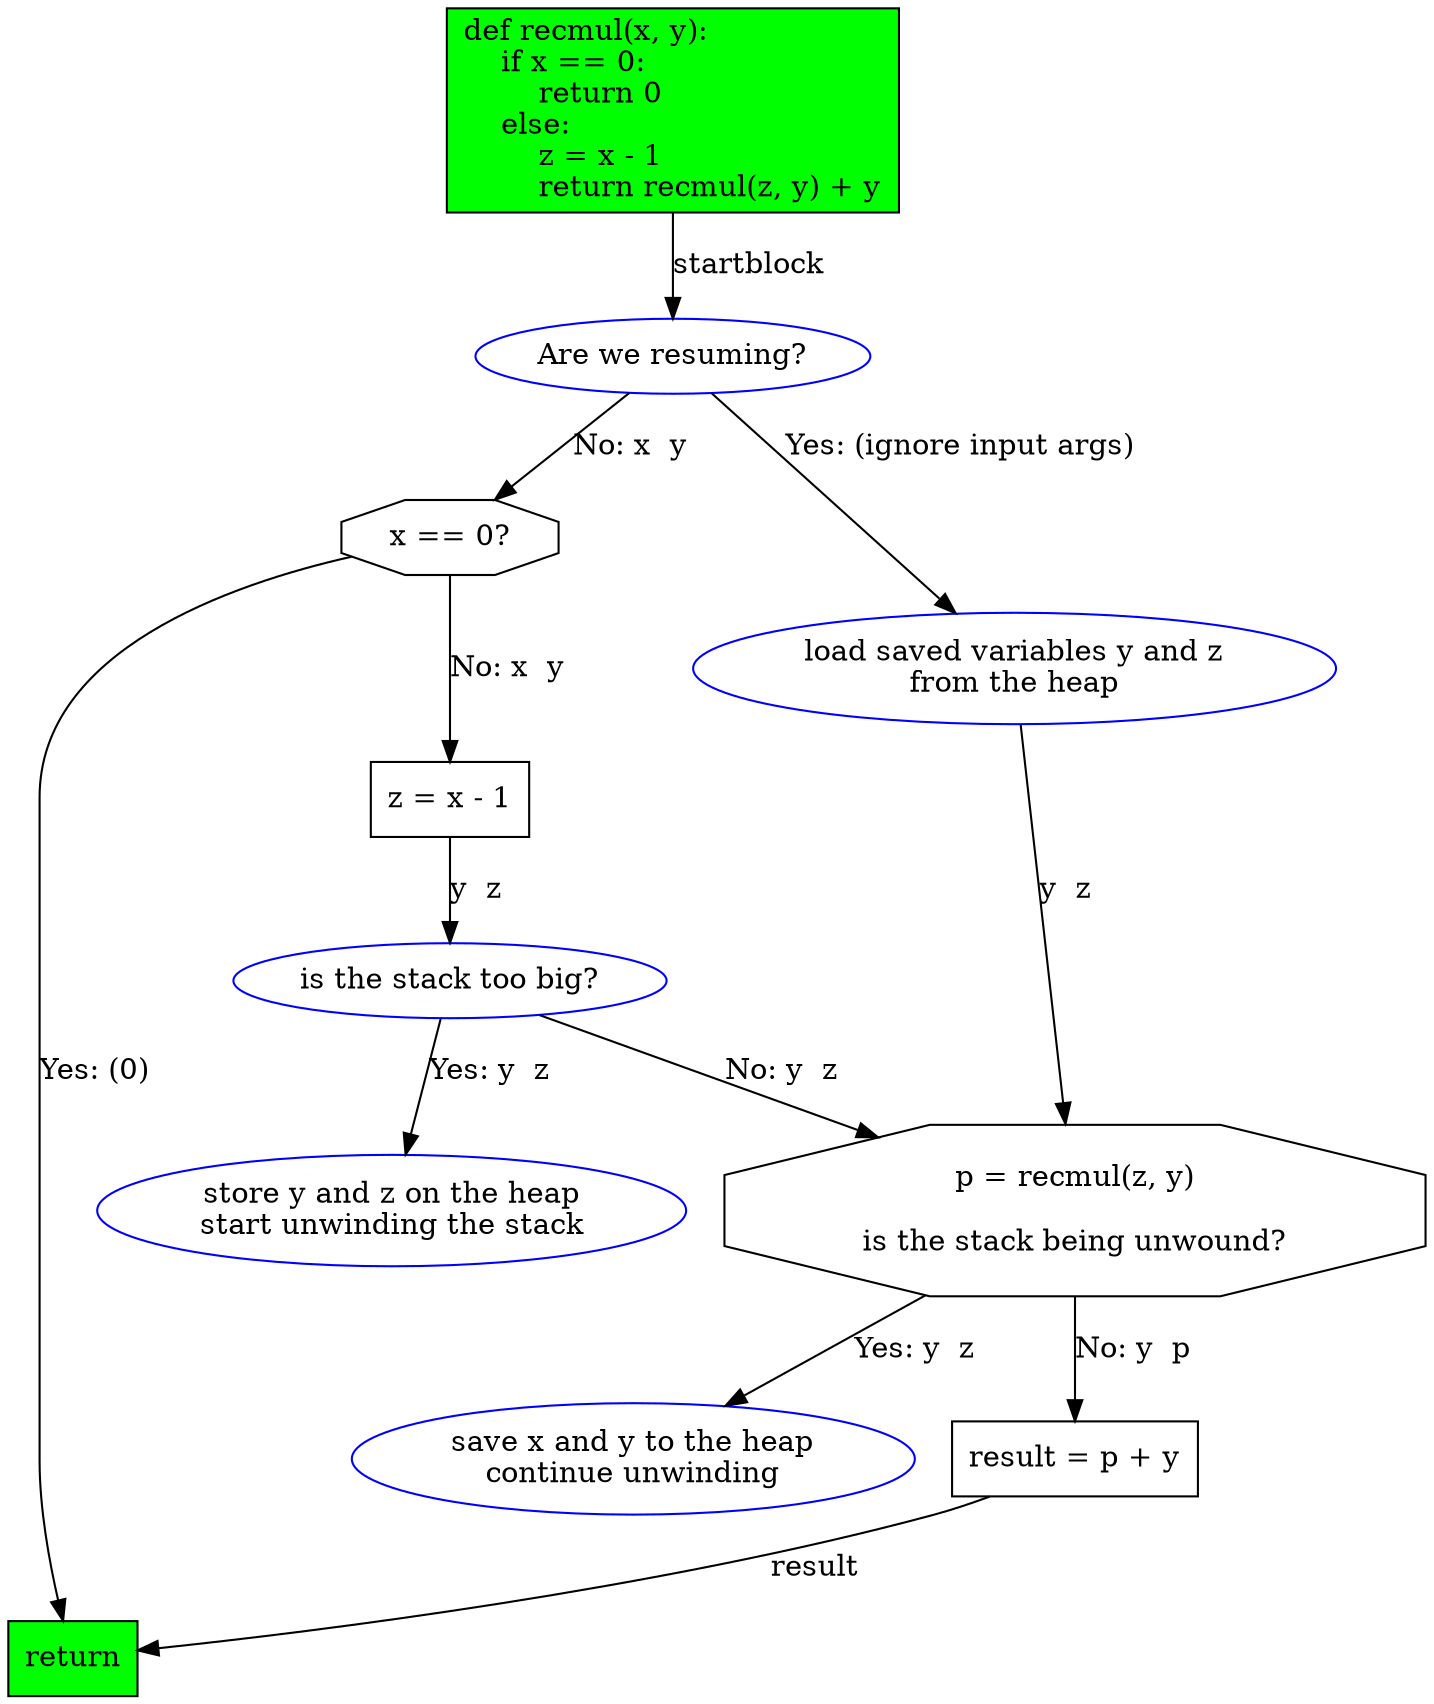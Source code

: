 digraph mul_graph {
    node [shape="octagon", color="black", fillcolor="white", style="filled"];
    subgraph mul {
        mul [shape="box", label="def recmul(x, y):\l    if x == 0:\l        return 0\l    else:\l        z = x - 1\l        return recmul(z, y) + y\l", fillcolor="green"];
        mul_r [shape="ellipse", label="Are we resuming?", color="blue"];
        mul_0 [label="x == 0?"];
        mul_1 [shape="box", label="z = x - 1"];
        mul_chk [shape="ellipse", label="is the stack too big?", color="blue"]
        mul_2 [shape="box", label="return", fillcolor="green"];
        mul_3 [label="p = recmul(z, y)\n\nis the stack being unwound?"];
        mul_4 [shape="ellipse", label="store y and z on the heap\nstart unwinding the stack", color="blue"];
        mul_5 [shape="box", label="result = p + y"];
        mul_r3 [shape="ellipse", label="load saved variables y and z\lfrom the heap", color="blue"];
        mul_s3 [shape="ellipse", label="save x and y to the heap\lcontinue unwinding", color="blue"];
        mul -> mul_r [label="startblock"];
        mul_r -> mul_0 [label="No: x  y"];
        mul_r -> mul_r3 [label="Yes: (ignore input args)"];
        mul_r3 -> mul_3 [label="y  z"];
        mul_0 -> mul_1 [label="No: x  y"];
        mul_1 -> mul_chk [label="y  z"];
        mul_0 -> mul_2 [label="Yes: (0)"];
        mul_chk -> mul_3 [label="No: y  z"];
        mul_chk -> mul_4 [label="Yes: y  z"];
        mul_3 -> mul_5 [label="No: y  p"];
        mul_3 -> mul_s3 [label="Yes: y  z"];
        mul_5 -> mul_2 [label="result"];
    }
}
